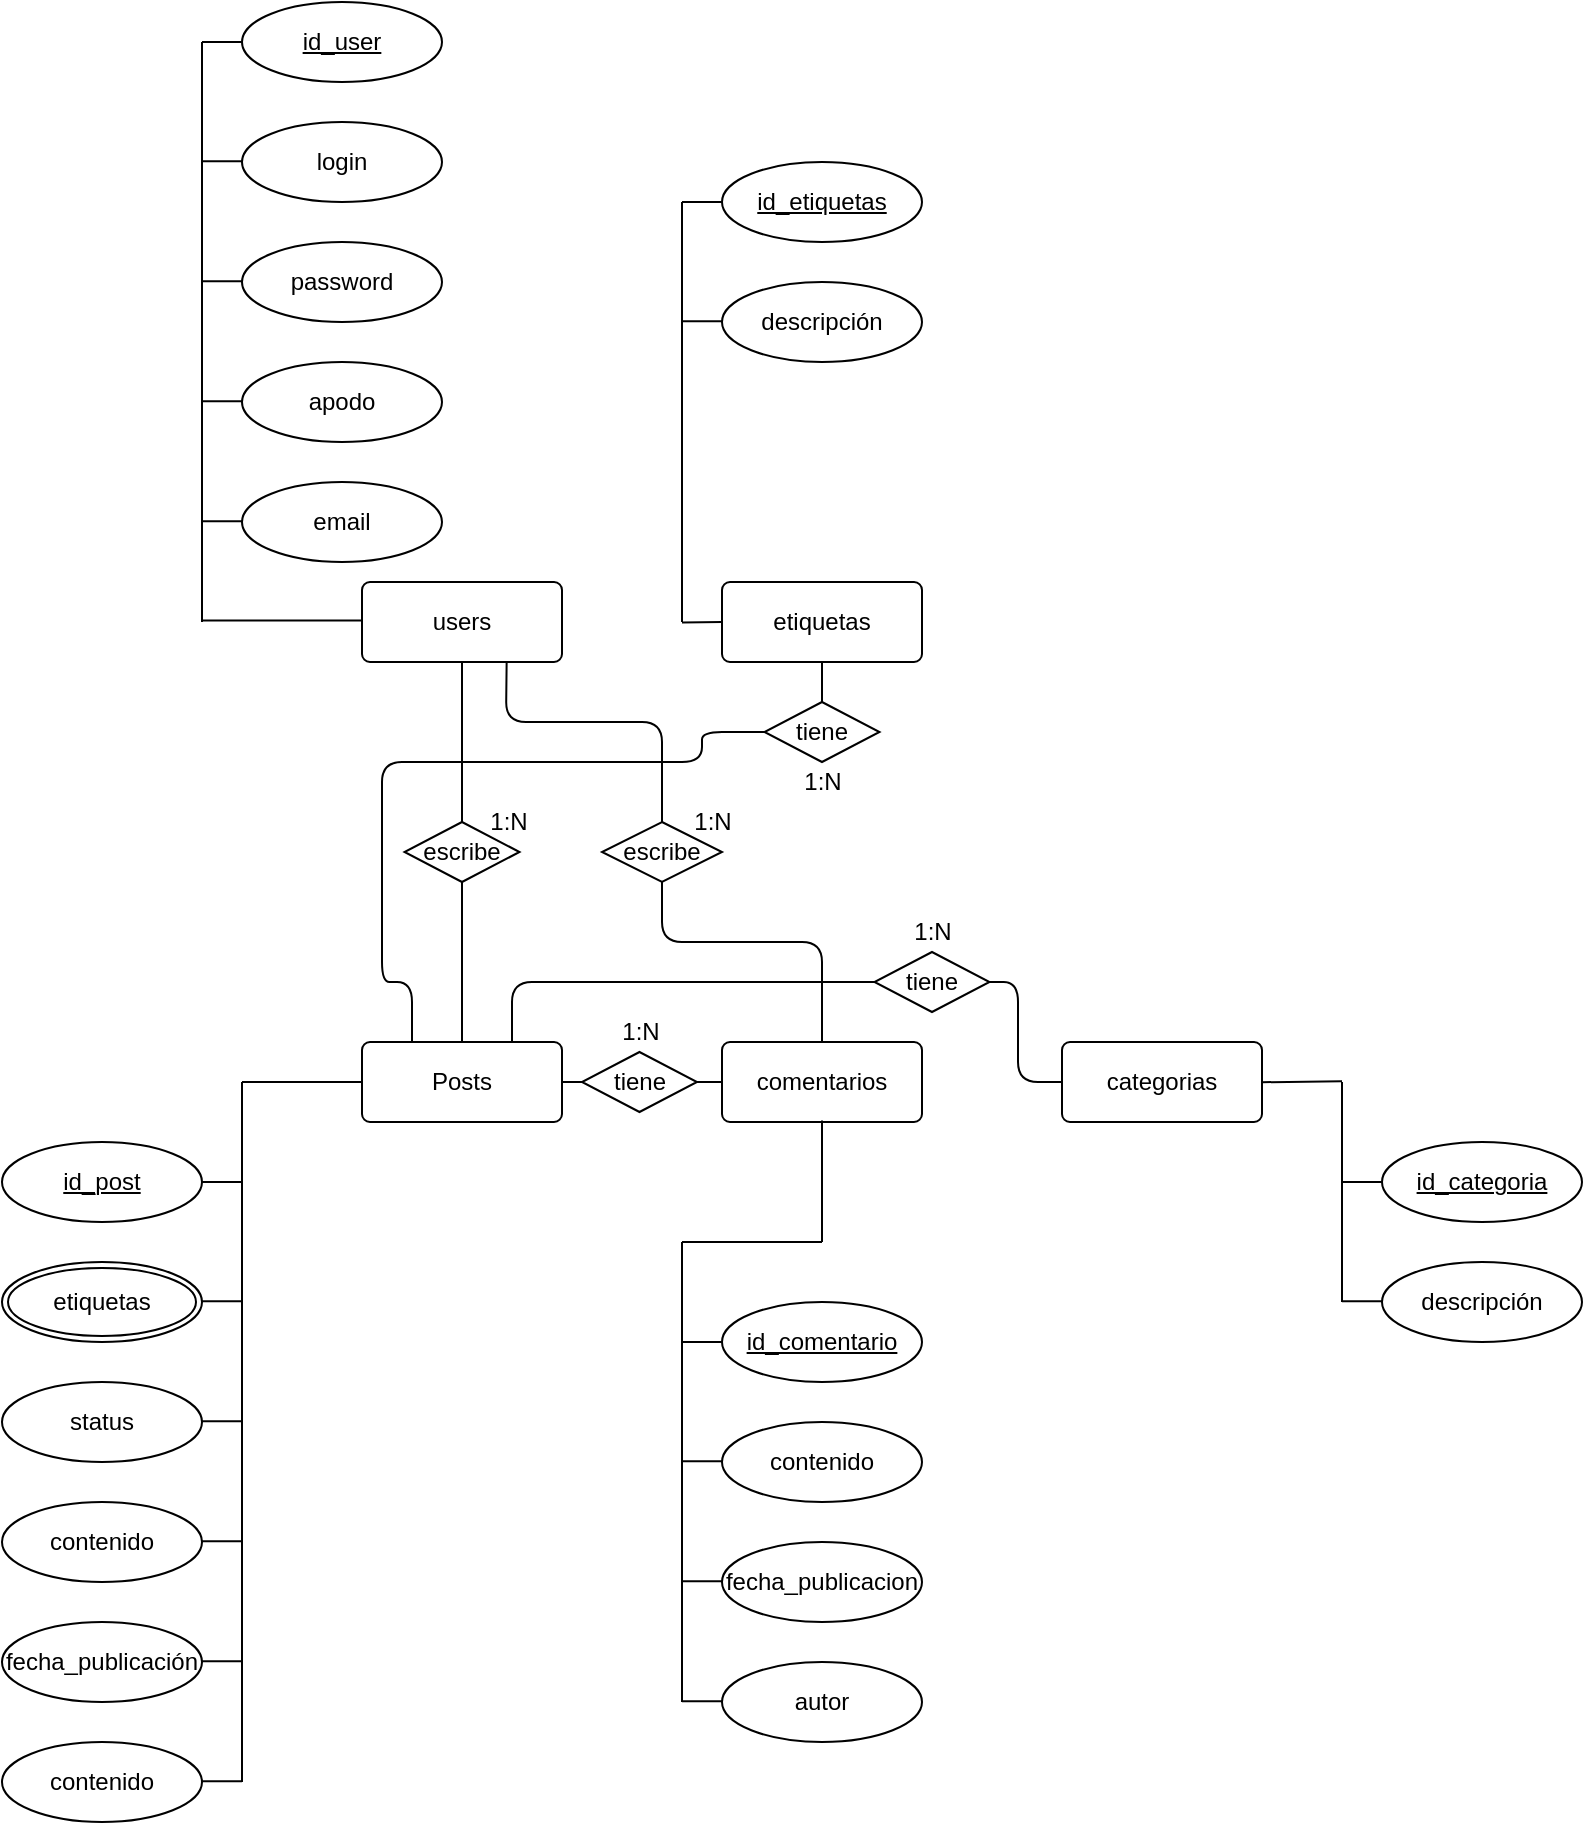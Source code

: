 <mxfile>
    <diagram id="vc4pKAjj7bYjsc5ZXPZF" name="Page-1">
        <mxGraphModel dx="582" dy="667" grid="1" gridSize="10" guides="1" tooltips="1" connect="1" arrows="1" fold="1" page="1" pageScale="1" pageWidth="850" pageHeight="1100" math="0" shadow="0">
            <root>
                <mxCell id="0"/>
                <mxCell id="1" parent="0"/>
                <mxCell id="3" value="Posts" style="rounded=1;arcSize=10;whiteSpace=wrap;html=1;align=center;" vertex="1" parent="1">
                    <mxGeometry x="220" y="590" width="100" height="40" as="geometry"/>
                </mxCell>
                <mxCell id="9" value="etiquetas" style="ellipse;shape=doubleEllipse;margin=3;whiteSpace=wrap;html=1;align=center;" vertex="1" parent="1">
                    <mxGeometry x="40" y="700" width="100" height="40" as="geometry"/>
                </mxCell>
                <mxCell id="10" value="&lt;u&gt;id_post&lt;/u&gt;" style="ellipse;whiteSpace=wrap;html=1;align=center;" vertex="1" parent="1">
                    <mxGeometry x="40" y="640" width="100" height="40" as="geometry"/>
                </mxCell>
                <mxCell id="12" value="status" style="ellipse;whiteSpace=wrap;html=1;align=center;" vertex="1" parent="1">
                    <mxGeometry x="40" y="760" width="100" height="40" as="geometry"/>
                </mxCell>
                <mxCell id="14" value="contenido" style="ellipse;whiteSpace=wrap;html=1;align=center;" vertex="1" parent="1">
                    <mxGeometry x="40" y="820" width="100" height="40" as="geometry"/>
                </mxCell>
                <mxCell id="15" value="fecha_publicación" style="ellipse;whiteSpace=wrap;html=1;align=center;" vertex="1" parent="1">
                    <mxGeometry x="40" y="880" width="100" height="40" as="geometry"/>
                </mxCell>
                <mxCell id="16" value="contenido" style="ellipse;whiteSpace=wrap;html=1;align=center;" vertex="1" parent="1">
                    <mxGeometry x="40" y="940" width="100" height="40" as="geometry"/>
                </mxCell>
                <mxCell id="19" value="" style="endArrow=none;html=1;" edge="1" parent="1">
                    <mxGeometry width="50" height="50" relative="1" as="geometry">
                        <mxPoint x="160" y="960" as="sourcePoint"/>
                        <mxPoint x="160" y="610" as="targetPoint"/>
                    </mxGeometry>
                </mxCell>
                <mxCell id="20" value="" style="endArrow=none;html=1;" edge="1" parent="1">
                    <mxGeometry width="50" height="50" relative="1" as="geometry">
                        <mxPoint x="160" y="610" as="sourcePoint"/>
                        <mxPoint x="220" y="610" as="targetPoint"/>
                    </mxGeometry>
                </mxCell>
                <mxCell id="21" value="" style="endArrow=none;html=1;entryX=1;entryY=0.5;entryDx=0;entryDy=0;" edge="1" parent="1" target="10">
                    <mxGeometry width="50" height="50" relative="1" as="geometry">
                        <mxPoint x="160" y="660" as="sourcePoint"/>
                        <mxPoint x="210" y="610" as="targetPoint"/>
                    </mxGeometry>
                </mxCell>
                <mxCell id="22" value="" style="endArrow=none;html=1;entryX=0;entryY=0.5;entryDx=0;entryDy=0;" edge="1" parent="1">
                    <mxGeometry width="50" height="50" relative="1" as="geometry">
                        <mxPoint x="140" y="719.63" as="sourcePoint"/>
                        <mxPoint x="160" y="719.63" as="targetPoint"/>
                    </mxGeometry>
                </mxCell>
                <mxCell id="23" value="" style="endArrow=none;html=1;entryX=0;entryY=0.5;entryDx=0;entryDy=0;" edge="1" parent="1">
                    <mxGeometry width="50" height="50" relative="1" as="geometry">
                        <mxPoint x="140" y="779.63" as="sourcePoint"/>
                        <mxPoint x="160" y="779.63" as="targetPoint"/>
                    </mxGeometry>
                </mxCell>
                <mxCell id="24" value="" style="endArrow=none;html=1;entryX=0;entryY=0.5;entryDx=0;entryDy=0;" edge="1" parent="1">
                    <mxGeometry width="50" height="50" relative="1" as="geometry">
                        <mxPoint x="140" y="839.63" as="sourcePoint"/>
                        <mxPoint x="160" y="839.63" as="targetPoint"/>
                    </mxGeometry>
                </mxCell>
                <mxCell id="25" value="" style="endArrow=none;html=1;entryX=0;entryY=0.5;entryDx=0;entryDy=0;" edge="1" parent="1">
                    <mxGeometry width="50" height="50" relative="1" as="geometry">
                        <mxPoint x="140" y="899.63" as="sourcePoint"/>
                        <mxPoint x="160" y="899.63" as="targetPoint"/>
                    </mxGeometry>
                </mxCell>
                <mxCell id="26" value="" style="endArrow=none;html=1;entryX=0;entryY=0.5;entryDx=0;entryDy=0;" edge="1" parent="1">
                    <mxGeometry width="50" height="50" relative="1" as="geometry">
                        <mxPoint x="140" y="959.63" as="sourcePoint"/>
                        <mxPoint x="160" y="959.63" as="targetPoint"/>
                    </mxGeometry>
                </mxCell>
                <mxCell id="42" value="users" style="rounded=1;arcSize=10;whiteSpace=wrap;html=1;align=center;" vertex="1" parent="1">
                    <mxGeometry x="220" y="360" width="100" height="40" as="geometry"/>
                </mxCell>
                <mxCell id="44" value="&lt;u&gt;id_user&lt;/u&gt;" style="ellipse;whiteSpace=wrap;html=1;align=center;" vertex="1" parent="1">
                    <mxGeometry x="160" y="70" width="100" height="40" as="geometry"/>
                </mxCell>
                <mxCell id="45" value="password" style="ellipse;whiteSpace=wrap;html=1;align=center;" vertex="1" parent="1">
                    <mxGeometry x="160" y="190" width="100" height="40" as="geometry"/>
                </mxCell>
                <mxCell id="46" value="apodo" style="ellipse;whiteSpace=wrap;html=1;align=center;" vertex="1" parent="1">
                    <mxGeometry x="160" y="250" width="100" height="40" as="geometry"/>
                </mxCell>
                <mxCell id="47" value="email" style="ellipse;whiteSpace=wrap;html=1;align=center;" vertex="1" parent="1">
                    <mxGeometry x="160" y="310" width="100" height="40" as="geometry"/>
                </mxCell>
                <mxCell id="49" value="" style="endArrow=none;html=1;" edge="1" parent="1">
                    <mxGeometry width="50" height="50" relative="1" as="geometry">
                        <mxPoint x="140" y="380" as="sourcePoint"/>
                        <mxPoint x="140" y="90" as="targetPoint"/>
                    </mxGeometry>
                </mxCell>
                <mxCell id="50" value="" style="endArrow=none;html=1;" edge="1" parent="1">
                    <mxGeometry width="50" height="50" relative="1" as="geometry">
                        <mxPoint x="140" y="379.23" as="sourcePoint"/>
                        <mxPoint x="220.0" y="379.23" as="targetPoint"/>
                    </mxGeometry>
                </mxCell>
                <mxCell id="51" value="" style="endArrow=none;html=1;entryX=0;entryY=0.5;entryDx=0;entryDy=0;" edge="1" parent="1" target="44">
                    <mxGeometry width="50" height="50" relative="1" as="geometry">
                        <mxPoint x="140" y="90" as="sourcePoint"/>
                        <mxPoint x="190" y="40" as="targetPoint"/>
                    </mxGeometry>
                </mxCell>
                <mxCell id="52" value="" style="endArrow=none;html=1;entryX=0;entryY=0.5;entryDx=0;entryDy=0;" edge="1" parent="1">
                    <mxGeometry width="50" height="50" relative="1" as="geometry">
                        <mxPoint x="140" y="149.66" as="sourcePoint"/>
                        <mxPoint x="160" y="149.66" as="targetPoint"/>
                    </mxGeometry>
                </mxCell>
                <mxCell id="53" value="" style="endArrow=none;html=1;entryX=0;entryY=0.5;entryDx=0;entryDy=0;" edge="1" parent="1">
                    <mxGeometry width="50" height="50" relative="1" as="geometry">
                        <mxPoint x="140" y="209.66" as="sourcePoint"/>
                        <mxPoint x="160" y="209.66" as="targetPoint"/>
                    </mxGeometry>
                </mxCell>
                <mxCell id="54" value="" style="endArrow=none;html=1;entryX=0;entryY=0.5;entryDx=0;entryDy=0;" edge="1" parent="1">
                    <mxGeometry width="50" height="50" relative="1" as="geometry">
                        <mxPoint x="140" y="269.66" as="sourcePoint"/>
                        <mxPoint x="160" y="269.66" as="targetPoint"/>
                    </mxGeometry>
                </mxCell>
                <mxCell id="55" value="" style="endArrow=none;html=1;entryX=0;entryY=0.5;entryDx=0;entryDy=0;" edge="1" parent="1">
                    <mxGeometry width="50" height="50" relative="1" as="geometry">
                        <mxPoint x="140" y="329.66" as="sourcePoint"/>
                        <mxPoint x="160" y="329.66" as="targetPoint"/>
                    </mxGeometry>
                </mxCell>
                <mxCell id="59" value="categorias" style="rounded=1;arcSize=10;whiteSpace=wrap;html=1;align=center;" vertex="1" parent="1">
                    <mxGeometry x="570" y="590" width="100" height="40" as="geometry"/>
                </mxCell>
                <mxCell id="61" value="&lt;u&gt;id_categoria&lt;/u&gt;" style="ellipse;whiteSpace=wrap;html=1;align=center;" vertex="1" parent="1">
                    <mxGeometry x="730" y="640" width="100" height="40" as="geometry"/>
                </mxCell>
                <mxCell id="65" value="" style="endArrow=none;html=1;" edge="1" parent="1">
                    <mxGeometry width="50" height="50" relative="1" as="geometry">
                        <mxPoint x="710" y="720" as="sourcePoint"/>
                        <mxPoint x="710" y="610" as="targetPoint"/>
                    </mxGeometry>
                </mxCell>
                <mxCell id="66" value="" style="endArrow=none;html=1;" edge="1" parent="1">
                    <mxGeometry width="50" height="50" relative="1" as="geometry">
                        <mxPoint x="670" y="610.11" as="sourcePoint"/>
                        <mxPoint x="710" y="609.64" as="targetPoint"/>
                    </mxGeometry>
                </mxCell>
                <mxCell id="67" value="" style="endArrow=none;html=1;entryX=0;entryY=0.5;entryDx=0;entryDy=0;" edge="1" parent="1" target="61">
                    <mxGeometry width="50" height="50" relative="1" as="geometry">
                        <mxPoint x="710" y="660" as="sourcePoint"/>
                        <mxPoint x="760" y="610" as="targetPoint"/>
                    </mxGeometry>
                </mxCell>
                <mxCell id="68" value="" style="endArrow=none;html=1;entryX=0;entryY=0.5;entryDx=0;entryDy=0;" edge="1" parent="1">
                    <mxGeometry width="50" height="50" relative="1" as="geometry">
                        <mxPoint x="710" y="719.66" as="sourcePoint"/>
                        <mxPoint x="730" y="719.66" as="targetPoint"/>
                    </mxGeometry>
                </mxCell>
                <mxCell id="72" value="login" style="ellipse;whiteSpace=wrap;html=1;align=center;" vertex="1" parent="1">
                    <mxGeometry x="160" y="130" width="100" height="40" as="geometry"/>
                </mxCell>
                <mxCell id="73" value="descripción" style="ellipse;whiteSpace=wrap;html=1;align=center;" vertex="1" parent="1">
                    <mxGeometry x="730" y="700" width="100" height="40" as="geometry"/>
                </mxCell>
                <mxCell id="74" value="comentarios" style="rounded=1;arcSize=10;whiteSpace=wrap;html=1;align=center;" vertex="1" parent="1">
                    <mxGeometry x="400" y="590" width="100" height="40" as="geometry"/>
                </mxCell>
                <mxCell id="75" value="&lt;u&gt;id_comentario&lt;/u&gt;" style="ellipse;whiteSpace=wrap;html=1;align=center;" vertex="1" parent="1">
                    <mxGeometry x="400" y="720" width="100" height="40" as="geometry"/>
                </mxCell>
                <mxCell id="76" value="fecha_publicacion" style="ellipse;whiteSpace=wrap;html=1;align=center;" vertex="1" parent="1">
                    <mxGeometry x="400" y="840" width="100" height="40" as="geometry"/>
                </mxCell>
                <mxCell id="77" value="autor" style="ellipse;whiteSpace=wrap;html=1;align=center;" vertex="1" parent="1">
                    <mxGeometry x="400" y="900" width="100" height="40" as="geometry"/>
                </mxCell>
                <mxCell id="79" value="" style="endArrow=none;html=1;" edge="1" parent="1">
                    <mxGeometry width="50" height="50" relative="1" as="geometry">
                        <mxPoint x="380" y="920" as="sourcePoint"/>
                        <mxPoint x="380" y="690" as="targetPoint"/>
                    </mxGeometry>
                </mxCell>
                <mxCell id="80" value="" style="endArrow=none;html=1;" edge="1" parent="1">
                    <mxGeometry width="50" height="50" relative="1" as="geometry">
                        <mxPoint x="380" y="690" as="sourcePoint"/>
                        <mxPoint x="450" y="690" as="targetPoint"/>
                    </mxGeometry>
                </mxCell>
                <mxCell id="81" value="" style="endArrow=none;html=1;entryX=0;entryY=0.5;entryDx=0;entryDy=0;" edge="1" parent="1" target="75">
                    <mxGeometry width="50" height="50" relative="1" as="geometry">
                        <mxPoint x="380" y="740" as="sourcePoint"/>
                        <mxPoint x="430" y="690" as="targetPoint"/>
                    </mxGeometry>
                </mxCell>
                <mxCell id="82" value="" style="endArrow=none;html=1;entryX=0;entryY=0.5;entryDx=0;entryDy=0;" edge="1" parent="1">
                    <mxGeometry width="50" height="50" relative="1" as="geometry">
                        <mxPoint x="380" y="799.66" as="sourcePoint"/>
                        <mxPoint x="400" y="799.66" as="targetPoint"/>
                    </mxGeometry>
                </mxCell>
                <mxCell id="83" value="" style="endArrow=none;html=1;entryX=0;entryY=0.5;entryDx=0;entryDy=0;" edge="1" parent="1">
                    <mxGeometry width="50" height="50" relative="1" as="geometry">
                        <mxPoint x="380" y="859.66" as="sourcePoint"/>
                        <mxPoint x="400" y="859.66" as="targetPoint"/>
                    </mxGeometry>
                </mxCell>
                <mxCell id="84" value="" style="endArrow=none;html=1;entryX=0;entryY=0.5;entryDx=0;entryDy=0;" edge="1" parent="1">
                    <mxGeometry width="50" height="50" relative="1" as="geometry">
                        <mxPoint x="380" y="919.66" as="sourcePoint"/>
                        <mxPoint x="400" y="919.66" as="targetPoint"/>
                    </mxGeometry>
                </mxCell>
                <mxCell id="86" value="contenido" style="ellipse;whiteSpace=wrap;html=1;align=center;" vertex="1" parent="1">
                    <mxGeometry x="400" y="780" width="100" height="40" as="geometry"/>
                </mxCell>
                <mxCell id="87" value="escribe" style="rhombus;whiteSpace=wrap;html=1;" vertex="1" parent="1">
                    <mxGeometry x="241.25" y="480" width="57.5" height="30" as="geometry"/>
                </mxCell>
                <mxCell id="88" value="" style="endArrow=none;html=1;" edge="1" parent="1">
                    <mxGeometry width="50" height="50" relative="1" as="geometry">
                        <mxPoint x="450" y="629.26" as="sourcePoint"/>
                        <mxPoint x="450" y="690" as="targetPoint"/>
                    </mxGeometry>
                </mxCell>
                <mxCell id="89" value="etiquetas" style="rounded=1;arcSize=10;whiteSpace=wrap;html=1;align=center;" vertex="1" parent="1">
                    <mxGeometry x="400" y="360" width="100" height="40" as="geometry"/>
                </mxCell>
                <mxCell id="90" value="&lt;u&gt;id_etiquetas&lt;/u&gt;" style="ellipse;whiteSpace=wrap;html=1;align=center;" vertex="1" parent="1">
                    <mxGeometry x="400" y="150" width="100" height="40" as="geometry"/>
                </mxCell>
                <mxCell id="91" value="" style="endArrow=none;html=1;" edge="1" parent="1">
                    <mxGeometry width="50" height="50" relative="1" as="geometry">
                        <mxPoint x="380" y="380" as="sourcePoint"/>
                        <mxPoint x="380.0" y="170" as="targetPoint"/>
                    </mxGeometry>
                </mxCell>
                <mxCell id="92" value="" style="endArrow=none;html=1;" edge="1" parent="1">
                    <mxGeometry width="50" height="50" relative="1" as="geometry">
                        <mxPoint x="380.0" y="380.23" as="sourcePoint"/>
                        <mxPoint x="400" y="380" as="targetPoint"/>
                    </mxGeometry>
                </mxCell>
                <mxCell id="93" value="" style="endArrow=none;html=1;entryX=0;entryY=0.5;entryDx=0;entryDy=0;" edge="1" parent="1" target="90">
                    <mxGeometry width="50" height="50" relative="1" as="geometry">
                        <mxPoint x="380.0" y="170" as="sourcePoint"/>
                        <mxPoint x="430" y="120" as="targetPoint"/>
                    </mxGeometry>
                </mxCell>
                <mxCell id="94" value="" style="endArrow=none;html=1;entryX=0;entryY=0.5;entryDx=0;entryDy=0;" edge="1" parent="1">
                    <mxGeometry width="50" height="50" relative="1" as="geometry">
                        <mxPoint x="380.0" y="229.66" as="sourcePoint"/>
                        <mxPoint x="400.0" y="229.66" as="targetPoint"/>
                    </mxGeometry>
                </mxCell>
                <mxCell id="95" value="descripción" style="ellipse;whiteSpace=wrap;html=1;align=center;" vertex="1" parent="1">
                    <mxGeometry x="400" y="210" width="100" height="40" as="geometry"/>
                </mxCell>
                <mxCell id="98" value="" style="endArrow=none;html=1;exitX=0.5;exitY=0;exitDx=0;exitDy=0;" edge="1" parent="1" source="87">
                    <mxGeometry width="50" height="50" relative="1" as="geometry">
                        <mxPoint x="270" y="480" as="sourcePoint"/>
                        <mxPoint x="270" y="400" as="targetPoint"/>
                    </mxGeometry>
                </mxCell>
                <mxCell id="99" value="" style="endArrow=none;html=1;exitX=0.5;exitY=0;exitDx=0;exitDy=0;entryX=0.5;entryY=1;entryDx=0;entryDy=0;" edge="1" parent="1" source="3" target="87">
                    <mxGeometry width="50" height="50" relative="1" as="geometry">
                        <mxPoint x="310" y="510" as="sourcePoint"/>
                        <mxPoint x="360" y="460" as="targetPoint"/>
                    </mxGeometry>
                </mxCell>
                <mxCell id="100" value="1:N" style="text;html=1;align=center;verticalAlign=middle;resizable=0;points=[];autosize=1;strokeColor=none;fillColor=none;" vertex="1" parent="1">
                    <mxGeometry x="277.5" y="470" width="30" height="20" as="geometry"/>
                </mxCell>
                <mxCell id="101" value="escribe" style="rhombus;whiteSpace=wrap;html=1;" vertex="1" parent="1">
                    <mxGeometry x="340" y="480" width="60" height="30" as="geometry"/>
                </mxCell>
                <mxCell id="103" value="" style="endArrow=none;html=1;exitX=0.5;exitY=0;exitDx=0;exitDy=0;" edge="1" parent="1" source="101">
                    <mxGeometry width="50" height="50" relative="1" as="geometry">
                        <mxPoint x="292.32" y="480" as="sourcePoint"/>
                        <mxPoint x="292.32" y="400" as="targetPoint"/>
                        <Array as="points">
                            <mxPoint x="370" y="430"/>
                            <mxPoint x="292" y="430"/>
                        </Array>
                    </mxGeometry>
                </mxCell>
                <mxCell id="105" value="" style="endArrow=none;html=1;exitX=0.5;exitY=0;exitDx=0;exitDy=0;entryX=0.5;entryY=1;entryDx=0;entryDy=0;" edge="1" parent="1" source="74" target="101">
                    <mxGeometry width="50" height="50" relative="1" as="geometry">
                        <mxPoint x="448" y="590" as="sourcePoint"/>
                        <mxPoint x="370" y="520" as="targetPoint"/>
                        <Array as="points">
                            <mxPoint x="450" y="540"/>
                            <mxPoint x="370" y="540"/>
                        </Array>
                    </mxGeometry>
                </mxCell>
                <mxCell id="106" value="1:N" style="text;html=1;align=center;verticalAlign=middle;resizable=0;points=[];autosize=1;strokeColor=none;fillColor=none;" vertex="1" parent="1">
                    <mxGeometry x="380" y="470" width="30" height="20" as="geometry"/>
                </mxCell>
                <mxCell id="107" value="tiene" style="rhombus;whiteSpace=wrap;html=1;" vertex="1" parent="1">
                    <mxGeometry x="330" y="595" width="57.5" height="30" as="geometry"/>
                </mxCell>
                <mxCell id="108" value="" style="endArrow=none;html=1;entryX=0;entryY=0.5;entryDx=0;entryDy=0;exitX=1;exitY=0.5;exitDx=0;exitDy=0;" edge="1" parent="1" source="107" target="74">
                    <mxGeometry width="50" height="50" relative="1" as="geometry">
                        <mxPoint x="390" y="610" as="sourcePoint"/>
                        <mxPoint x="410" y="550" as="targetPoint"/>
                    </mxGeometry>
                </mxCell>
                <mxCell id="109" value="" style="endArrow=none;html=1;exitX=1;exitY=0.5;exitDx=0;exitDy=0;" edge="1" parent="1" source="3">
                    <mxGeometry width="50" height="50" relative="1" as="geometry">
                        <mxPoint x="400" y="620" as="sourcePoint"/>
                        <mxPoint x="330" y="610" as="targetPoint"/>
                    </mxGeometry>
                </mxCell>
                <mxCell id="110" value="1:N" style="text;html=1;align=center;verticalAlign=middle;resizable=0;points=[];autosize=1;strokeColor=none;fillColor=none;" vertex="1" parent="1">
                    <mxGeometry x="343.75" y="575" width="30" height="20" as="geometry"/>
                </mxCell>
                <mxCell id="111" value="tiene" style="rhombus;whiteSpace=wrap;html=1;" vertex="1" parent="1">
                    <mxGeometry x="476.25" y="545" width="57.5" height="30" as="geometry"/>
                </mxCell>
                <mxCell id="112" value="1:N" style="text;html=1;align=center;verticalAlign=middle;resizable=0;points=[];autosize=1;strokeColor=none;fillColor=none;" vertex="1" parent="1">
                    <mxGeometry x="490" y="525" width="30" height="20" as="geometry"/>
                </mxCell>
                <mxCell id="113" value="" style="endArrow=none;html=1;entryX=0;entryY=0.5;entryDx=0;entryDy=0;exitX=0.75;exitY=0;exitDx=0;exitDy=0;" edge="1" parent="1" source="3" target="111">
                    <mxGeometry width="50" height="50" relative="1" as="geometry">
                        <mxPoint x="410" y="630" as="sourcePoint"/>
                        <mxPoint x="460" y="580" as="targetPoint"/>
                        <Array as="points">
                            <mxPoint x="295" y="560"/>
                            <mxPoint x="420" y="560"/>
                        </Array>
                    </mxGeometry>
                </mxCell>
                <mxCell id="114" value="" style="endArrow=none;html=1;entryX=1;entryY=0.5;entryDx=0;entryDy=0;exitX=0;exitY=0.5;exitDx=0;exitDy=0;" edge="1" parent="1" source="59" target="111">
                    <mxGeometry width="50" height="50" relative="1" as="geometry">
                        <mxPoint x="410" y="630" as="sourcePoint"/>
                        <mxPoint x="460" y="580" as="targetPoint"/>
                        <Array as="points">
                            <mxPoint x="548" y="610"/>
                            <mxPoint x="548" y="560"/>
                        </Array>
                    </mxGeometry>
                </mxCell>
                <mxCell id="115" value="tiene" style="rhombus;whiteSpace=wrap;html=1;" vertex="1" parent="1">
                    <mxGeometry x="421.25" y="420" width="57.5" height="30" as="geometry"/>
                </mxCell>
                <mxCell id="116" value="1:N" style="text;html=1;align=center;verticalAlign=middle;resizable=0;points=[];autosize=1;strokeColor=none;fillColor=none;" vertex="1" parent="1">
                    <mxGeometry x="435" y="450" width="30" height="20" as="geometry"/>
                </mxCell>
                <mxCell id="117" value="" style="endArrow=none;html=1;entryX=0.5;entryY=1;entryDx=0;entryDy=0;exitX=0.5;exitY=0;exitDx=0;exitDy=0;" edge="1" parent="1" source="115" target="89">
                    <mxGeometry width="50" height="50" relative="1" as="geometry">
                        <mxPoint x="400" y="560" as="sourcePoint"/>
                        <mxPoint x="450" y="510" as="targetPoint"/>
                    </mxGeometry>
                </mxCell>
                <mxCell id="118" value="" style="endArrow=none;html=1;entryX=0;entryY=0.5;entryDx=0;entryDy=0;exitX=0.25;exitY=0;exitDx=0;exitDy=0;" edge="1" parent="1" source="3" target="115">
                    <mxGeometry width="50" height="50" relative="1" as="geometry">
                        <mxPoint x="290" y="540" as="sourcePoint"/>
                        <mxPoint x="340" y="490" as="targetPoint"/>
                        <Array as="points">
                            <mxPoint x="245" y="560"/>
                            <mxPoint x="230" y="560"/>
                            <mxPoint x="230" y="450"/>
                            <mxPoint x="330" y="450"/>
                            <mxPoint x="390" y="450"/>
                            <mxPoint x="390" y="435"/>
                        </Array>
                    </mxGeometry>
                </mxCell>
            </root>
        </mxGraphModel>
    </diagram>
</mxfile>